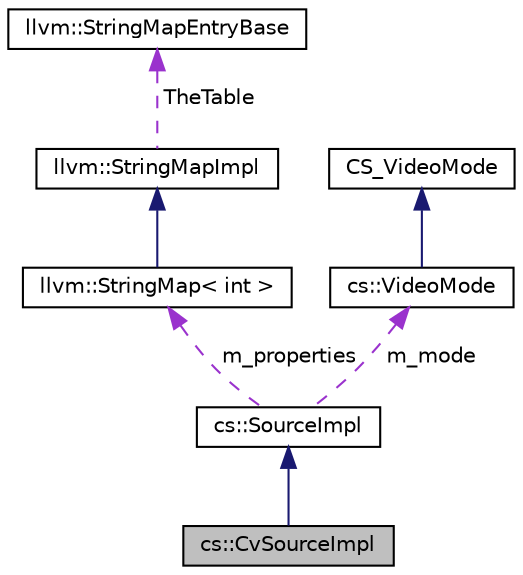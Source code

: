 digraph "cs::CvSourceImpl"
{
  edge [fontname="Helvetica",fontsize="10",labelfontname="Helvetica",labelfontsize="10"];
  node [fontname="Helvetica",fontsize="10",shape=record];
  Node1 [label="cs::CvSourceImpl",height=0.2,width=0.4,color="black", fillcolor="grey75", style="filled", fontcolor="black"];
  Node2 -> Node1 [dir="back",color="midnightblue",fontsize="10",style="solid",fontname="Helvetica"];
  Node2 [label="cs::SourceImpl",height=0.2,width=0.4,color="black", fillcolor="white", style="filled",URL="$classcs_1_1SourceImpl.html"];
  Node3 -> Node2 [dir="back",color="darkorchid3",fontsize="10",style="dashed",label=" m_properties" ,fontname="Helvetica"];
  Node3 [label="llvm::StringMap\< int \>",height=0.2,width=0.4,color="black", fillcolor="white", style="filled",URL="$classllvm_1_1StringMap.html"];
  Node4 -> Node3 [dir="back",color="midnightblue",fontsize="10",style="solid",fontname="Helvetica"];
  Node4 [label="llvm::StringMapImpl",height=0.2,width=0.4,color="black", fillcolor="white", style="filled",URL="$classllvm_1_1StringMapImpl.html",tooltip="StringMapImpl - This is the base class of StringMap that is shared among all of its instantiations..."];
  Node5 -> Node4 [dir="back",color="darkorchid3",fontsize="10",style="dashed",label=" TheTable" ,fontname="Helvetica"];
  Node5 [label="llvm::StringMapEntryBase",height=0.2,width=0.4,color="black", fillcolor="white", style="filled",URL="$classllvm_1_1StringMapEntryBase.html",tooltip="StringMapEntryBase - Shared base class of StringMapEntry instances. "];
  Node6 -> Node2 [dir="back",color="darkorchid3",fontsize="10",style="dashed",label=" m_mode" ,fontname="Helvetica"];
  Node6 [label="cs::VideoMode",height=0.2,width=0.4,color="black", fillcolor="white", style="filled",URL="$structcs_1_1VideoMode.html",tooltip="Video mode. "];
  Node7 -> Node6 [dir="back",color="midnightblue",fontsize="10",style="solid",fontname="Helvetica"];
  Node7 [label="CS_VideoMode",height=0.2,width=0.4,color="black", fillcolor="white", style="filled",URL="$structCS__VideoMode.html"];
}

